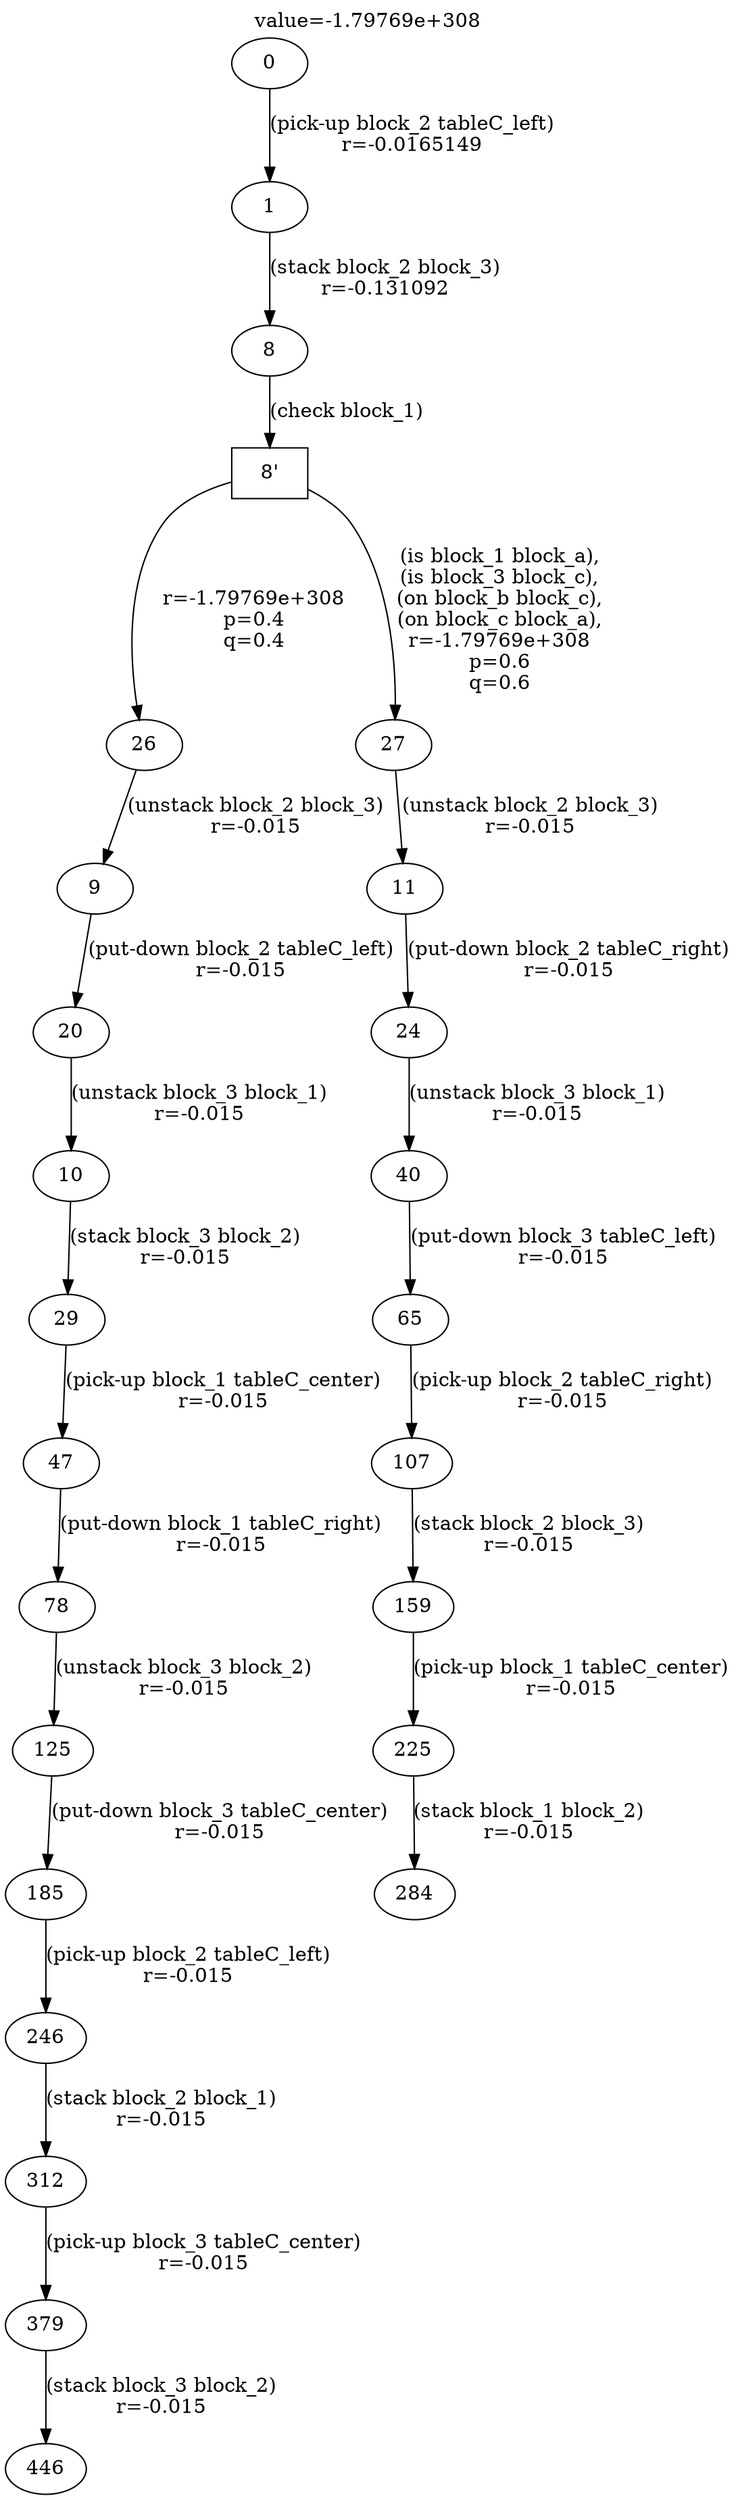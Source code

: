 digraph g{
label="value=-1.79769e+308"
labelloc=top
0->1 [ label="(pick-up block_2 tableC_left)
r=-0.0165149" ];
1->8 [ label="(stack block_2 block_3)
r=-0.131092" ];
"8'" [ shape=box ] ;
8->"8'" [ label="(check block_1)" ];
"8'"->26 [ label="
r=-1.79769e+308
p=0.4
q=0.4" ];
26->9 [ label="(unstack block_2 block_3)
r=-0.015" ];
9->20 [ label="(put-down block_2 tableC_left)
r=-0.015" ];
20->10 [ label="(unstack block_3 block_1)
r=-0.015" ];
10->29 [ label="(stack block_3 block_2)
r=-0.015" ];
29->47 [ label="(pick-up block_1 tableC_center)
r=-0.015" ];
47->78 [ label="(put-down block_1 tableC_right)
r=-0.015" ];
78->125 [ label="(unstack block_3 block_2)
r=-0.015" ];
125->185 [ label="(put-down block_3 tableC_center)
r=-0.015" ];
185->246 [ label="(pick-up block_2 tableC_left)
r=-0.015" ];
246->312 [ label="(stack block_2 block_1)
r=-0.015" ];
312->379 [ label="(pick-up block_3 tableC_center)
r=-0.015" ];
379->446 [ label="(stack block_3 block_2)
r=-0.015" ];
"8'"->27 [ label="
(is block_1 block_a),
(is block_3 block_c),
(on block_b block_c),
(on block_c block_a),
r=-1.79769e+308
p=0.6
q=0.6" ];
27->11 [ label="(unstack block_2 block_3)
r=-0.015" ];
11->24 [ label="(put-down block_2 tableC_right)
r=-0.015" ];
24->40 [ label="(unstack block_3 block_1)
r=-0.015" ];
40->65 [ label="(put-down block_3 tableC_left)
r=-0.015" ];
65->107 [ label="(pick-up block_2 tableC_right)
r=-0.015" ];
107->159 [ label="(stack block_2 block_3)
r=-0.015" ];
159->225 [ label="(pick-up block_1 tableC_center)
r=-0.015" ];
225->284 [ label="(stack block_1 block_2)
r=-0.015" ];
}
